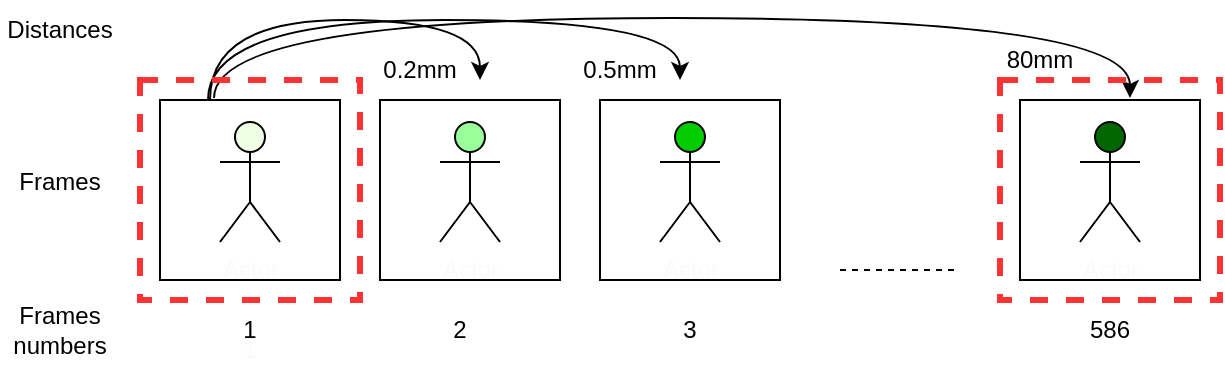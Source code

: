 <mxfile version="15.4.3" type="device"><diagram id="MoyBb9pUB_LaV4bveaCo" name="Page-1"><mxGraphModel dx="1038" dy="547" grid="1" gridSize="10" guides="1" tooltips="1" connect="1" arrows="1" fold="1" page="1" pageScale="1" pageWidth="827" pageHeight="1169" math="0" shadow="0"><root><mxCell id="0"/><mxCell id="1" parent="0"/><mxCell id="hO0Sgoh-t1w-14-Pv6Xa-1" value="" style="rounded=0;whiteSpace=wrap;html=1;" vertex="1" parent="1"><mxGeometry x="140" y="190" width="90" height="90" as="geometry"/></mxCell><mxCell id="hO0Sgoh-t1w-14-Pv6Xa-2" value="Frames" style="text;html=1;strokeColor=none;fillColor=none;align=center;verticalAlign=middle;whiteSpace=wrap;rounded=0;" vertex="1" parent="1"><mxGeometry x="60" y="216" width="60" height="30" as="geometry"/></mxCell><mxCell id="hO0Sgoh-t1w-14-Pv6Xa-4" value="Frames numbers" style="text;html=1;strokeColor=none;fillColor=none;align=center;verticalAlign=middle;whiteSpace=wrap;rounded=0;" vertex="1" parent="1"><mxGeometry x="60" y="280" width="60" height="50" as="geometry"/></mxCell><mxCell id="hO0Sgoh-t1w-14-Pv6Xa-6" value="Actor" style="shape=umlActor;verticalLabelPosition=bottom;verticalAlign=top;html=1;outlineConnect=0;fontFamily=Helvetica;fontColor=#FAFAFA;fillColor=#EFFFE3;" vertex="1" parent="1"><mxGeometry x="170" y="201" width="30" height="60" as="geometry"/></mxCell><mxCell id="hO0Sgoh-t1w-14-Pv6Xa-8" value="" style="rounded=0;whiteSpace=wrap;html=1;" vertex="1" parent="1"><mxGeometry x="250" y="190" width="90" height="90" as="geometry"/></mxCell><mxCell id="hO0Sgoh-t1w-14-Pv6Xa-9" value="Actor" style="shape=umlActor;verticalLabelPosition=bottom;verticalAlign=top;html=1;outlineConnect=0;fontFamily=Helvetica;fontColor=#FAFAFA;fillColor=#99FF99;" vertex="1" parent="1"><mxGeometry x="280" y="201" width="30" height="60" as="geometry"/></mxCell><mxCell id="hO0Sgoh-t1w-14-Pv6Xa-10" value="" style="rounded=0;whiteSpace=wrap;html=1;" vertex="1" parent="1"><mxGeometry x="360" y="190" width="90" height="90" as="geometry"/></mxCell><mxCell id="hO0Sgoh-t1w-14-Pv6Xa-11" value="Actor" style="shape=umlActor;verticalLabelPosition=bottom;verticalAlign=top;html=1;outlineConnect=0;fontFamily=Helvetica;fontColor=#FAFAFA;fillColor=#00CC00;" vertex="1" parent="1"><mxGeometry x="390" y="201" width="30" height="60" as="geometry"/></mxCell><mxCell id="hO0Sgoh-t1w-14-Pv6Xa-12" value="" style="rounded=0;whiteSpace=wrap;html=1;" vertex="1" parent="1"><mxGeometry x="570" y="190" width="90" height="90" as="geometry"/></mxCell><mxCell id="hO0Sgoh-t1w-14-Pv6Xa-13" value="Actor" style="shape=umlActor;verticalLabelPosition=bottom;verticalAlign=top;html=1;outlineConnect=0;fontFamily=Helvetica;fontColor=#FAFAFA;fillColor=#006600;" vertex="1" parent="1"><mxGeometry x="600" y="201" width="30" height="60" as="geometry"/></mxCell><mxCell id="hO0Sgoh-t1w-14-Pv6Xa-15" value="" style="line;strokeWidth=1;html=1;fontFamily=Helvetica;fontColor=#FAFAFA;dashed=1;" vertex="1" parent="1"><mxGeometry x="480" y="270" width="60" height="10" as="geometry"/></mxCell><mxCell id="hO0Sgoh-t1w-14-Pv6Xa-16" value="1" style="text;html=1;strokeColor=none;fillColor=none;align=center;verticalAlign=middle;whiteSpace=wrap;rounded=0;dashed=1;fontFamily=Helvetica;fontColor=#FAFAFA;" vertex="1" parent="1"><mxGeometry x="155" y="300" width="60" height="30" as="geometry"/></mxCell><mxCell id="hO0Sgoh-t1w-14-Pv6Xa-22" value="1" style="text;html=1;strokeColor=none;fillColor=none;align=center;verticalAlign=middle;whiteSpace=wrap;rounded=0;dashed=1;fontFamily=Helvetica;fontColor=#000000;" vertex="1" parent="1"><mxGeometry x="155" y="290" width="60" height="30" as="geometry"/></mxCell><mxCell id="hO0Sgoh-t1w-14-Pv6Xa-25" value="2" style="text;html=1;strokeColor=none;fillColor=none;align=center;verticalAlign=middle;whiteSpace=wrap;rounded=0;dashed=1;fontFamily=Helvetica;fontColor=#000000;" vertex="1" parent="1"><mxGeometry x="260" y="290" width="60" height="30" as="geometry"/></mxCell><mxCell id="hO0Sgoh-t1w-14-Pv6Xa-26" value="3" style="text;html=1;strokeColor=none;fillColor=none;align=center;verticalAlign=middle;whiteSpace=wrap;rounded=0;dashed=1;fontFamily=Helvetica;fontColor=#000000;" vertex="1" parent="1"><mxGeometry x="375" y="290" width="60" height="30" as="geometry"/></mxCell><mxCell id="hO0Sgoh-t1w-14-Pv6Xa-27" value="586" style="text;html=1;strokeColor=none;fillColor=none;align=center;verticalAlign=middle;whiteSpace=wrap;rounded=0;dashed=1;fontFamily=Helvetica;fontColor=#000000;" vertex="1" parent="1"><mxGeometry x="585" y="290" width="60" height="30" as="geometry"/></mxCell><mxCell id="hO0Sgoh-t1w-14-Pv6Xa-28" value="" style="curved=1;endArrow=classic;html=1;rounded=0;fontFamily=Helvetica;fontColor=#000000;edgeStyle=orthogonalEdgeStyle;" edge="1" parent="1"><mxGeometry width="50" height="50" relative="1" as="geometry"><mxPoint x="165" y="190" as="sourcePoint"/><mxPoint x="300" y="180" as="targetPoint"/><Array as="points"><mxPoint x="165" y="150"/><mxPoint x="300" y="150"/></Array></mxGeometry></mxCell><mxCell id="hO0Sgoh-t1w-14-Pv6Xa-29" value="" style="curved=1;endArrow=classic;html=1;rounded=0;fontFamily=Helvetica;fontColor=#000000;edgeStyle=orthogonalEdgeStyle;" edge="1" parent="1"><mxGeometry width="50" height="50" relative="1" as="geometry"><mxPoint x="164" y="190" as="sourcePoint"/><mxPoint x="400" y="180" as="targetPoint"/><Array as="points"><mxPoint x="164" y="150"/><mxPoint x="400" y="150"/></Array></mxGeometry></mxCell><mxCell id="hO0Sgoh-t1w-14-Pv6Xa-30" value="" style="curved=1;endArrow=classic;html=1;rounded=0;fontFamily=Helvetica;fontColor=#000000;edgeStyle=orthogonalEdgeStyle;" edge="1" parent="1"><mxGeometry width="50" height="50" relative="1" as="geometry"><mxPoint x="167" y="189" as="sourcePoint"/><mxPoint x="625" y="189" as="targetPoint"/><Array as="points"><mxPoint x="167" y="149"/><mxPoint x="625" y="149"/></Array></mxGeometry></mxCell><mxCell id="hO0Sgoh-t1w-14-Pv6Xa-31" value="0.2mm" style="text;html=1;strokeColor=none;fillColor=none;align=center;verticalAlign=middle;whiteSpace=wrap;rounded=0;dashed=1;fontFamily=Helvetica;fontColor=#000000;" vertex="1" parent="1"><mxGeometry x="240" y="160" width="60" height="30" as="geometry"/></mxCell><mxCell id="hO0Sgoh-t1w-14-Pv6Xa-32" value="0.5mm" style="text;html=1;strokeColor=none;fillColor=none;align=center;verticalAlign=middle;whiteSpace=wrap;rounded=0;dashed=1;fontFamily=Helvetica;fontColor=#000000;" vertex="1" parent="1"><mxGeometry x="340" y="160" width="60" height="30" as="geometry"/></mxCell><mxCell id="hO0Sgoh-t1w-14-Pv6Xa-33" value="80mm" style="text;html=1;strokeColor=none;fillColor=none;align=center;verticalAlign=middle;whiteSpace=wrap;rounded=0;dashed=1;fontFamily=Helvetica;fontColor=#000000;" vertex="1" parent="1"><mxGeometry x="550" y="155" width="60" height="30" as="geometry"/></mxCell><mxCell id="hO0Sgoh-t1w-14-Pv6Xa-34" value="" style="rounded=0;whiteSpace=wrap;html=1;dashed=1;fontFamily=Helvetica;strokeWidth=3;strokeColor=#FF3333;fillColor=none;" vertex="1" parent="1"><mxGeometry x="130" y="180" width="110" height="110" as="geometry"/></mxCell><mxCell id="hO0Sgoh-t1w-14-Pv6Xa-35" value="" style="rounded=0;whiteSpace=wrap;html=1;dashed=1;fontFamily=Helvetica;strokeWidth=3;strokeColor=#FF3333;fillColor=none;" vertex="1" parent="1"><mxGeometry x="560" y="180" width="110" height="110" as="geometry"/></mxCell><mxCell id="hO0Sgoh-t1w-14-Pv6Xa-37" value="Distances" style="text;html=1;strokeColor=none;fillColor=none;align=center;verticalAlign=middle;whiteSpace=wrap;rounded=0;" vertex="1" parent="1"><mxGeometry x="60" y="140" width="60" height="30" as="geometry"/></mxCell></root></mxGraphModel></diagram></mxfile>